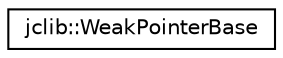 digraph "Graphical Class Hierarchy"
{
  edge [fontname="Helvetica",fontsize="10",labelfontname="Helvetica",labelfontsize="10"];
  node [fontname="Helvetica",fontsize="10",shape=record];
  rankdir="LR";
  Node0 [label="jclib::WeakPointerBase",height=0.2,width=0.4,color="black", fillcolor="white", style="filled",URL="$classjclib_1_1WeakPointerBase.html"];
}
